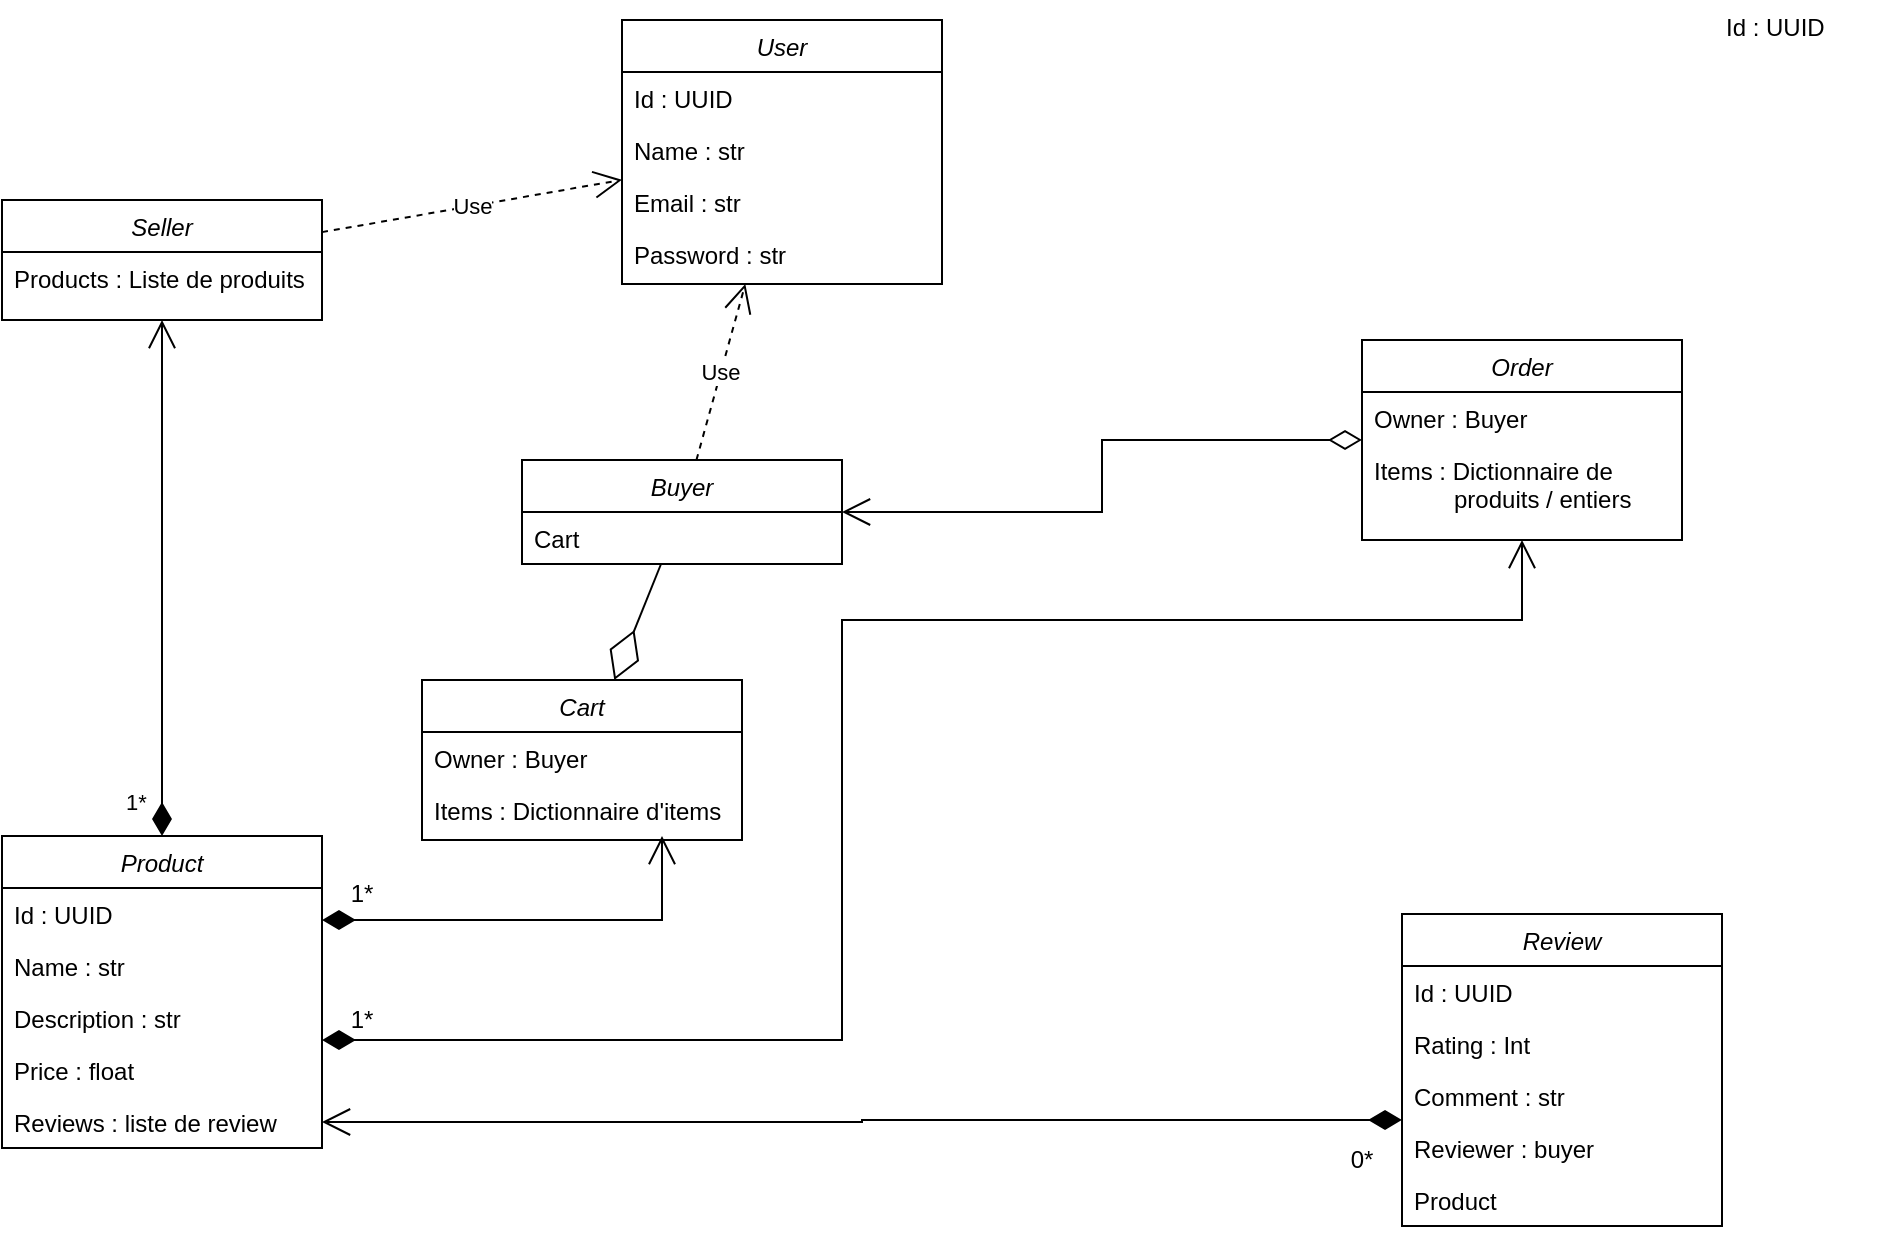 <mxfile version="21.3.2" type="github">
  <diagram id="C5RBs43oDa-KdzZeNtuy" name="Page-1">
    <mxGraphModel dx="1394" dy="779" grid="1" gridSize="10" guides="1" tooltips="1" connect="1" arrows="1" fold="1" page="1" pageScale="1" pageWidth="827" pageHeight="1169" math="0" shadow="0">
      <root>
        <mxCell id="WIyWlLk6GJQsqaUBKTNV-0" />
        <mxCell id="WIyWlLk6GJQsqaUBKTNV-1" parent="WIyWlLk6GJQsqaUBKTNV-0" />
        <mxCell id="zkfFHV4jXpPFQw0GAbJ--0" value="Seller" style="swimlane;fontStyle=2;align=center;verticalAlign=top;childLayout=stackLayout;horizontal=1;startSize=26;horizontalStack=0;resizeParent=1;resizeLast=0;collapsible=1;marginBottom=0;rounded=0;shadow=0;strokeWidth=1;" parent="WIyWlLk6GJQsqaUBKTNV-1" vertex="1">
          <mxGeometry x="30" y="150" width="160" height="60" as="geometry">
            <mxRectangle x="230" y="140" width="160" height="26" as="alternateBounds" />
          </mxGeometry>
        </mxCell>
        <mxCell id="zkfFHV4jXpPFQw0GAbJ--1" value="Products : Liste de produits" style="text;align=left;verticalAlign=top;spacingLeft=4;spacingRight=4;overflow=hidden;rotatable=0;points=[[0,0.5],[1,0.5]];portConstraint=eastwest;" parent="zkfFHV4jXpPFQw0GAbJ--0" vertex="1">
          <mxGeometry y="26" width="160" height="26" as="geometry" />
        </mxCell>
        <mxCell id="3LisPN-ic_Mcr-RKnWeT-0" value="User" style="swimlane;fontStyle=2;align=center;verticalAlign=top;childLayout=stackLayout;horizontal=1;startSize=26;horizontalStack=0;resizeParent=1;resizeLast=0;collapsible=1;marginBottom=0;rounded=0;shadow=0;strokeWidth=1;" vertex="1" parent="WIyWlLk6GJQsqaUBKTNV-1">
          <mxGeometry x="340" y="60" width="160" height="132" as="geometry">
            <mxRectangle x="230" y="140" width="160" height="26" as="alternateBounds" />
          </mxGeometry>
        </mxCell>
        <mxCell id="3LisPN-ic_Mcr-RKnWeT-1" value="Id : UUID" style="text;align=left;verticalAlign=top;spacingLeft=4;spacingRight=4;overflow=hidden;rotatable=0;points=[[0,0.5],[1,0.5]];portConstraint=eastwest;" vertex="1" parent="3LisPN-ic_Mcr-RKnWeT-0">
          <mxGeometry y="26" width="160" height="26" as="geometry" />
        </mxCell>
        <mxCell id="3LisPN-ic_Mcr-RKnWeT-2" value="Name : str" style="text;align=left;verticalAlign=top;spacingLeft=4;spacingRight=4;overflow=hidden;rotatable=0;points=[[0,0.5],[1,0.5]];portConstraint=eastwest;rounded=0;shadow=0;html=0;" vertex="1" parent="3LisPN-ic_Mcr-RKnWeT-0">
          <mxGeometry y="52" width="160" height="26" as="geometry" />
        </mxCell>
        <mxCell id="3LisPN-ic_Mcr-RKnWeT-3" value="Email : str" style="text;align=left;verticalAlign=top;spacingLeft=4;spacingRight=4;overflow=hidden;rotatable=0;points=[[0,0.5],[1,0.5]];portConstraint=eastwest;rounded=0;shadow=0;html=0;" vertex="1" parent="3LisPN-ic_Mcr-RKnWeT-0">
          <mxGeometry y="78" width="160" height="26" as="geometry" />
        </mxCell>
        <mxCell id="3LisPN-ic_Mcr-RKnWeT-6" value="Password : str" style="text;align=left;verticalAlign=top;spacingLeft=4;spacingRight=4;overflow=hidden;rotatable=0;points=[[0,0.5],[1,0.5]];portConstraint=eastwest;" vertex="1" parent="3LisPN-ic_Mcr-RKnWeT-0">
          <mxGeometry y="104" width="160" height="26" as="geometry" />
        </mxCell>
        <mxCell id="3LisPN-ic_Mcr-RKnWeT-9" value="Buyer" style="swimlane;fontStyle=2;align=center;verticalAlign=top;childLayout=stackLayout;horizontal=1;startSize=26;horizontalStack=0;resizeParent=1;resizeLast=0;collapsible=1;marginBottom=0;rounded=0;shadow=0;strokeWidth=1;" vertex="1" parent="WIyWlLk6GJQsqaUBKTNV-1">
          <mxGeometry x="290" y="280" width="160" height="52" as="geometry">
            <mxRectangle x="230" y="140" width="160" height="26" as="alternateBounds" />
          </mxGeometry>
        </mxCell>
        <mxCell id="3LisPN-ic_Mcr-RKnWeT-10" value="Cart" style="text;align=left;verticalAlign=top;spacingLeft=4;spacingRight=4;overflow=hidden;rotatable=0;points=[[0,0.5],[1,0.5]];portConstraint=eastwest;" vertex="1" parent="3LisPN-ic_Mcr-RKnWeT-9">
          <mxGeometry y="26" width="160" height="26" as="geometry" />
        </mxCell>
        <mxCell id="3LisPN-ic_Mcr-RKnWeT-14" value="Product" style="swimlane;fontStyle=2;align=center;verticalAlign=top;childLayout=stackLayout;horizontal=1;startSize=26;horizontalStack=0;resizeParent=1;resizeLast=0;collapsible=1;marginBottom=0;rounded=0;shadow=0;strokeWidth=1;" vertex="1" parent="WIyWlLk6GJQsqaUBKTNV-1">
          <mxGeometry x="30" y="468" width="160" height="156" as="geometry">
            <mxRectangle x="230" y="140" width="160" height="26" as="alternateBounds" />
          </mxGeometry>
        </mxCell>
        <mxCell id="3LisPN-ic_Mcr-RKnWeT-15" value="Id : UUID" style="text;align=left;verticalAlign=top;spacingLeft=4;spacingRight=4;overflow=hidden;rotatable=0;points=[[0,0.5],[1,0.5]];portConstraint=eastwest;" vertex="1" parent="3LisPN-ic_Mcr-RKnWeT-14">
          <mxGeometry y="26" width="160" height="26" as="geometry" />
        </mxCell>
        <mxCell id="3LisPN-ic_Mcr-RKnWeT-16" value="Name : str" style="text;align=left;verticalAlign=top;spacingLeft=4;spacingRight=4;overflow=hidden;rotatable=0;points=[[0,0.5],[1,0.5]];portConstraint=eastwest;rounded=0;shadow=0;html=0;" vertex="1" parent="3LisPN-ic_Mcr-RKnWeT-14">
          <mxGeometry y="52" width="160" height="26" as="geometry" />
        </mxCell>
        <mxCell id="3LisPN-ic_Mcr-RKnWeT-17" value="Description : str" style="text;align=left;verticalAlign=top;spacingLeft=4;spacingRight=4;overflow=hidden;rotatable=0;points=[[0,0.5],[1,0.5]];portConstraint=eastwest;rounded=0;shadow=0;html=0;" vertex="1" parent="3LisPN-ic_Mcr-RKnWeT-14">
          <mxGeometry y="78" width="160" height="26" as="geometry" />
        </mxCell>
        <mxCell id="3LisPN-ic_Mcr-RKnWeT-18" value="Price : float" style="text;align=left;verticalAlign=top;spacingLeft=4;spacingRight=4;overflow=hidden;rotatable=0;points=[[0,0.5],[1,0.5]];portConstraint=eastwest;" vertex="1" parent="3LisPN-ic_Mcr-RKnWeT-14">
          <mxGeometry y="104" width="160" height="26" as="geometry" />
        </mxCell>
        <mxCell id="3LisPN-ic_Mcr-RKnWeT-19" value="Reviews : liste de review" style="text;align=left;verticalAlign=top;spacingLeft=4;spacingRight=4;overflow=hidden;rotatable=0;points=[[0,0.5],[1,0.5]];portConstraint=eastwest;" vertex="1" parent="3LisPN-ic_Mcr-RKnWeT-14">
          <mxGeometry y="130" width="160" height="26" as="geometry" />
        </mxCell>
        <mxCell id="3LisPN-ic_Mcr-RKnWeT-20" value="Cart" style="swimlane;fontStyle=2;align=center;verticalAlign=top;childLayout=stackLayout;horizontal=1;startSize=26;horizontalStack=0;resizeParent=1;resizeLast=0;collapsible=1;marginBottom=0;rounded=0;shadow=0;strokeWidth=1;" vertex="1" parent="WIyWlLk6GJQsqaUBKTNV-1">
          <mxGeometry x="240" y="390" width="160" height="80" as="geometry">
            <mxRectangle x="230" y="140" width="160" height="26" as="alternateBounds" />
          </mxGeometry>
        </mxCell>
        <mxCell id="3LisPN-ic_Mcr-RKnWeT-21" value="Owner : Buyer" style="text;align=left;verticalAlign=top;spacingLeft=4;spacingRight=4;overflow=hidden;rotatable=0;points=[[0,0.5],[1,0.5]];portConstraint=eastwest;" vertex="1" parent="3LisPN-ic_Mcr-RKnWeT-20">
          <mxGeometry y="26" width="160" height="26" as="geometry" />
        </mxCell>
        <mxCell id="3LisPN-ic_Mcr-RKnWeT-22" value="Items : Dictionnaire d&#39;items" style="text;align=left;verticalAlign=top;spacingLeft=4;spacingRight=4;overflow=hidden;rotatable=0;points=[[0,0.5],[1,0.5]];portConstraint=eastwest;rounded=0;shadow=0;html=0;" vertex="1" parent="3LisPN-ic_Mcr-RKnWeT-20">
          <mxGeometry y="52" width="160" height="26" as="geometry" />
        </mxCell>
        <mxCell id="3LisPN-ic_Mcr-RKnWeT-25" value="Order" style="swimlane;fontStyle=2;align=center;verticalAlign=top;childLayout=stackLayout;horizontal=1;startSize=26;horizontalStack=0;resizeParent=1;resizeLast=0;collapsible=1;marginBottom=0;rounded=0;shadow=0;strokeWidth=1;" vertex="1" parent="WIyWlLk6GJQsqaUBKTNV-1">
          <mxGeometry x="710" y="220" width="160" height="100" as="geometry">
            <mxRectangle x="230" y="140" width="160" height="26" as="alternateBounds" />
          </mxGeometry>
        </mxCell>
        <mxCell id="3LisPN-ic_Mcr-RKnWeT-26" value="Owner : Buyer" style="text;align=left;verticalAlign=top;spacingLeft=4;spacingRight=4;overflow=hidden;rotatable=0;points=[[0,0.5],[1,0.5]];portConstraint=eastwest;" vertex="1" parent="3LisPN-ic_Mcr-RKnWeT-25">
          <mxGeometry y="26" width="160" height="26" as="geometry" />
        </mxCell>
        <mxCell id="3LisPN-ic_Mcr-RKnWeT-27" value="Items : Dictionnaire de &#xa;            produits / entiers" style="text;align=left;verticalAlign=top;spacingLeft=4;spacingRight=4;overflow=hidden;rotatable=0;points=[[0,0.5],[1,0.5]];portConstraint=eastwest;rounded=0;shadow=0;html=0;" vertex="1" parent="3LisPN-ic_Mcr-RKnWeT-25">
          <mxGeometry y="52" width="160" height="48" as="geometry" />
        </mxCell>
        <mxCell id="3LisPN-ic_Mcr-RKnWeT-31" value="Review" style="swimlane;fontStyle=2;align=center;verticalAlign=top;childLayout=stackLayout;horizontal=1;startSize=26;horizontalStack=0;resizeParent=1;resizeLast=0;collapsible=1;marginBottom=0;rounded=0;shadow=0;strokeWidth=1;" vertex="1" parent="WIyWlLk6GJQsqaUBKTNV-1">
          <mxGeometry x="730" y="507" width="160" height="156" as="geometry">
            <mxRectangle x="230" y="140" width="160" height="26" as="alternateBounds" />
          </mxGeometry>
        </mxCell>
        <mxCell id="3LisPN-ic_Mcr-RKnWeT-32" value="Id : UUID" style="text;align=left;verticalAlign=top;spacingLeft=4;spacingRight=4;overflow=hidden;rotatable=0;points=[[0,0.5],[1,0.5]];portConstraint=eastwest;" vertex="1" parent="3LisPN-ic_Mcr-RKnWeT-31">
          <mxGeometry y="26" width="160" height="26" as="geometry" />
        </mxCell>
        <mxCell id="3LisPN-ic_Mcr-RKnWeT-33" value="Rating : Int" style="text;align=left;verticalAlign=top;spacingLeft=4;spacingRight=4;overflow=hidden;rotatable=0;points=[[0,0.5],[1,0.5]];portConstraint=eastwest;rounded=0;shadow=0;html=0;" vertex="1" parent="3LisPN-ic_Mcr-RKnWeT-31">
          <mxGeometry y="52" width="160" height="26" as="geometry" />
        </mxCell>
        <mxCell id="3LisPN-ic_Mcr-RKnWeT-34" value="Comment : str" style="text;align=left;verticalAlign=top;spacingLeft=4;spacingRight=4;overflow=hidden;rotatable=0;points=[[0,0.5],[1,0.5]];portConstraint=eastwest;rounded=0;shadow=0;html=0;" vertex="1" parent="3LisPN-ic_Mcr-RKnWeT-31">
          <mxGeometry y="78" width="160" height="26" as="geometry" />
        </mxCell>
        <mxCell id="3LisPN-ic_Mcr-RKnWeT-35" value="Reviewer : buyer" style="text;align=left;verticalAlign=top;spacingLeft=4;spacingRight=4;overflow=hidden;rotatable=0;points=[[0,0.5],[1,0.5]];portConstraint=eastwest;" vertex="1" parent="3LisPN-ic_Mcr-RKnWeT-31">
          <mxGeometry y="104" width="160" height="26" as="geometry" />
        </mxCell>
        <mxCell id="3LisPN-ic_Mcr-RKnWeT-36" value="Product" style="text;align=left;verticalAlign=top;spacingLeft=4;spacingRight=4;overflow=hidden;rotatable=0;points=[[0,0.5],[1,0.5]];portConstraint=eastwest;" vertex="1" parent="3LisPN-ic_Mcr-RKnWeT-31">
          <mxGeometry y="130" width="160" height="26" as="geometry" />
        </mxCell>
        <mxCell id="3LisPN-ic_Mcr-RKnWeT-37" value="Id : UUID" style="text;whiteSpace=wrap;html=1;" vertex="1" parent="WIyWlLk6GJQsqaUBKTNV-1">
          <mxGeometry x="890" y="50" width="80" height="40" as="geometry" />
        </mxCell>
        <mxCell id="3LisPN-ic_Mcr-RKnWeT-40" value="Use" style="endArrow=open;endSize=12;dashed=1;html=1;rounded=0;" edge="1" parent="WIyWlLk6GJQsqaUBKTNV-1" source="zkfFHV4jXpPFQw0GAbJ--0" target="3LisPN-ic_Mcr-RKnWeT-0">
          <mxGeometry width="160" relative="1" as="geometry">
            <mxPoint x="230" y="350" as="sourcePoint" />
            <mxPoint x="390" y="350" as="targetPoint" />
          </mxGeometry>
        </mxCell>
        <mxCell id="3LisPN-ic_Mcr-RKnWeT-46" value="Use" style="endArrow=open;endSize=12;dashed=1;html=1;rounded=0;" edge="1" parent="WIyWlLk6GJQsqaUBKTNV-1" source="3LisPN-ic_Mcr-RKnWeT-9" target="3LisPN-ic_Mcr-RKnWeT-0">
          <mxGeometry width="160" relative="1" as="geometry">
            <mxPoint x="210" y="176" as="sourcePoint" />
            <mxPoint x="350" y="150" as="targetPoint" />
          </mxGeometry>
        </mxCell>
        <mxCell id="3LisPN-ic_Mcr-RKnWeT-47" value="" style="endArrow=diamondThin;endFill=0;endSize=24;html=1;rounded=0;" edge="1" parent="WIyWlLk6GJQsqaUBKTNV-1" source="3LisPN-ic_Mcr-RKnWeT-9" target="3LisPN-ic_Mcr-RKnWeT-20">
          <mxGeometry width="160" relative="1" as="geometry">
            <mxPoint x="260" y="490" as="sourcePoint" />
            <mxPoint x="390" y="350" as="targetPoint" />
            <Array as="points" />
          </mxGeometry>
        </mxCell>
        <mxCell id="3LisPN-ic_Mcr-RKnWeT-48" value="" style="endArrow=open;html=1;endSize=12;startArrow=diamondThin;startSize=14;startFill=1;edgeStyle=orthogonalEdgeStyle;align=left;verticalAlign=bottom;rounded=0;" edge="1" parent="WIyWlLk6GJQsqaUBKTNV-1" source="3LisPN-ic_Mcr-RKnWeT-14" target="3LisPN-ic_Mcr-RKnWeT-22">
          <mxGeometry x="-0.759" y="18" relative="1" as="geometry">
            <mxPoint x="190" y="572" as="sourcePoint" />
            <mxPoint x="390" y="350" as="targetPoint" />
            <Array as="points">
              <mxPoint x="360" y="510" />
            </Array>
            <mxPoint as="offset" />
          </mxGeometry>
        </mxCell>
        <mxCell id="3LisPN-ic_Mcr-RKnWeT-49" value="" style="endArrow=open;html=1;endSize=12;startArrow=diamondThin;startSize=14;startFill=1;edgeStyle=orthogonalEdgeStyle;align=left;verticalAlign=bottom;rounded=0;" edge="1" parent="WIyWlLk6GJQsqaUBKTNV-1" source="3LisPN-ic_Mcr-RKnWeT-31" target="3LisPN-ic_Mcr-RKnWeT-19">
          <mxGeometry x="-0.938" y="-114" relative="1" as="geometry">
            <mxPoint x="230" y="350" as="sourcePoint" />
            <mxPoint x="390" y="350" as="targetPoint" />
            <Array as="points">
              <mxPoint x="460" y="610" />
              <mxPoint x="460" y="611" />
            </Array>
            <mxPoint x="90" y="44" as="offset" />
          </mxGeometry>
        </mxCell>
        <mxCell id="3LisPN-ic_Mcr-RKnWeT-50" value="" style="endArrow=open;html=1;endSize=12;startArrow=diamondThin;startSize=14;startFill=0;edgeStyle=orthogonalEdgeStyle;align=left;verticalAlign=bottom;rounded=0;" edge="1" parent="WIyWlLk6GJQsqaUBKTNV-1" source="3LisPN-ic_Mcr-RKnWeT-25" target="3LisPN-ic_Mcr-RKnWeT-9">
          <mxGeometry x="-0.686" y="-40" relative="1" as="geometry">
            <mxPoint x="230" y="350" as="sourcePoint" />
            <mxPoint x="390" y="350" as="targetPoint" />
            <mxPoint as="offset" />
          </mxGeometry>
        </mxCell>
        <mxCell id="3LisPN-ic_Mcr-RKnWeT-51" value="" style="endArrow=open;html=1;endSize=12;startArrow=diamondThin;startSize=14;startFill=1;edgeStyle=orthogonalEdgeStyle;align=left;verticalAlign=bottom;rounded=0;" edge="1" parent="WIyWlLk6GJQsqaUBKTNV-1" source="3LisPN-ic_Mcr-RKnWeT-14" target="3LisPN-ic_Mcr-RKnWeT-27">
          <mxGeometry x="-0.286" y="-30" relative="1" as="geometry">
            <mxPoint x="230" y="350" as="sourcePoint" />
            <mxPoint x="390" y="350" as="targetPoint" />
            <Array as="points">
              <mxPoint x="450" y="570" />
              <mxPoint x="450" y="360" />
              <mxPoint x="790" y="360" />
            </Array>
            <mxPoint as="offset" />
          </mxGeometry>
        </mxCell>
        <mxCell id="3LisPN-ic_Mcr-RKnWeT-52" value="1*" style="endArrow=open;html=1;endSize=12;startArrow=diamondThin;startSize=14;startFill=1;edgeStyle=orthogonalEdgeStyle;align=left;verticalAlign=bottom;rounded=0;" edge="1" parent="WIyWlLk6GJQsqaUBKTNV-1" source="3LisPN-ic_Mcr-RKnWeT-14" target="zkfFHV4jXpPFQw0GAbJ--0">
          <mxGeometry x="-0.938" y="20" relative="1" as="geometry">
            <mxPoint x="230" y="350" as="sourcePoint" />
            <mxPoint x="390" y="350" as="targetPoint" />
            <mxPoint as="offset" />
          </mxGeometry>
        </mxCell>
        <mxCell id="3LisPN-ic_Mcr-RKnWeT-54" value="1*" style="text;html=1;strokeColor=none;fillColor=none;align=center;verticalAlign=middle;whiteSpace=wrap;rounded=0;" vertex="1" parent="WIyWlLk6GJQsqaUBKTNV-1">
          <mxGeometry x="180" y="487" width="60" height="20" as="geometry" />
        </mxCell>
        <mxCell id="3LisPN-ic_Mcr-RKnWeT-55" value="1*" style="text;html=1;strokeColor=none;fillColor=none;align=center;verticalAlign=middle;whiteSpace=wrap;rounded=0;" vertex="1" parent="WIyWlLk6GJQsqaUBKTNV-1">
          <mxGeometry x="180" y="550" width="60" height="20" as="geometry" />
        </mxCell>
        <mxCell id="3LisPN-ic_Mcr-RKnWeT-56" value="0*" style="text;html=1;strokeColor=none;fillColor=none;align=center;verticalAlign=middle;whiteSpace=wrap;rounded=0;" vertex="1" parent="WIyWlLk6GJQsqaUBKTNV-1">
          <mxGeometry x="680" y="620" width="60" height="20" as="geometry" />
        </mxCell>
      </root>
    </mxGraphModel>
  </diagram>
</mxfile>
